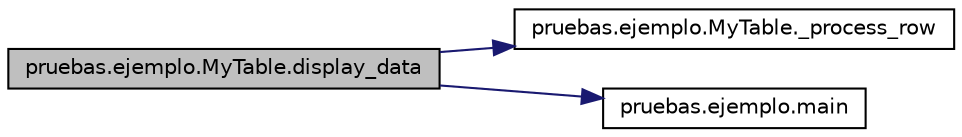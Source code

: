digraph G
{
  edge [fontname="Helvetica",fontsize="10",labelfontname="Helvetica",labelfontsize="10"];
  node [fontname="Helvetica",fontsize="10",shape=record];
  rankdir="LR";
  Node1 [label="pruebas.ejemplo.MyTable.display_data",height=0.2,width=0.4,color="black", fillcolor="grey75", style="filled" fontcolor="black"];
  Node1 -> Node2 [color="midnightblue",fontsize="10",style="solid",fontname="Helvetica"];
  Node2 [label="pruebas.ejemplo.MyTable._process_row",height=0.2,width=0.4,color="black", fillcolor="white", style="filled",URL="$classpruebas_1_1ejemplo_1_1_my_table.html#a8e78a5db56a872adb50e472b1e0e3bf2"];
  Node1 -> Node3 [color="midnightblue",fontsize="10",style="solid",fontname="Helvetica"];
  Node3 [label="pruebas.ejemplo.main",height=0.2,width=0.4,color="black", fillcolor="white", style="filled",URL="$namespacepruebas_1_1ejemplo.html#a9ab4f7e3e6db60ee5e566c4825a687d0"];
}
